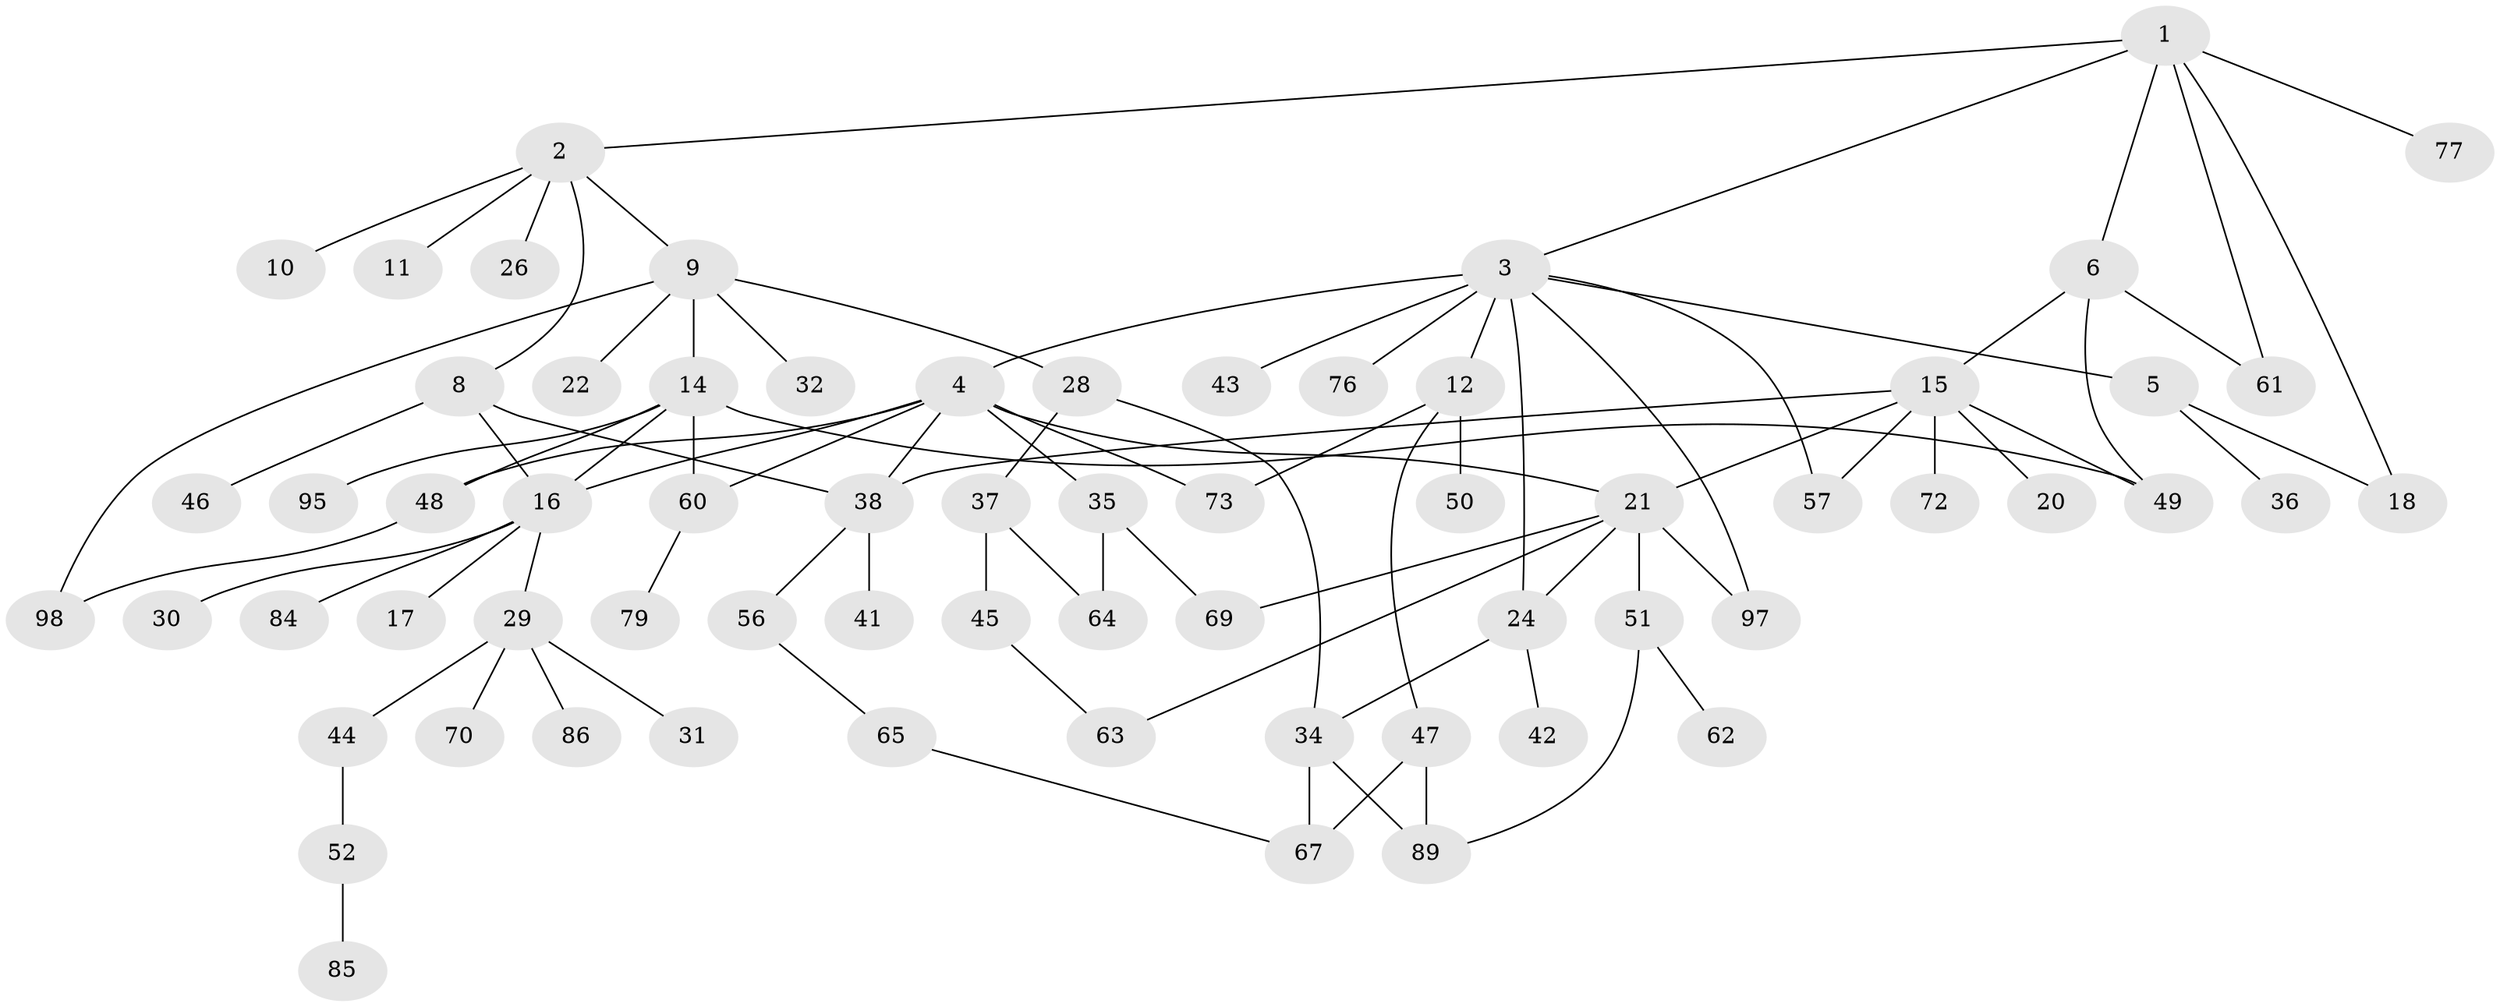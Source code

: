// original degree distribution, {6: 0.05, 4: 0.08, 7: 0.01, 3: 0.22, 2: 0.31, 5: 0.05, 1: 0.28}
// Generated by graph-tools (version 1.1) at 2025/54/02/21/25 11:54:43]
// undirected, 66 vertices, 89 edges
graph export_dot {
graph [start="1"]
  node [color=gray90,style=filled];
  1 [super="+39"];
  2 [super="+7"];
  3 [super="+33"];
  4 [super="+25"];
  5 [super="+23"];
  6;
  8 [super="+78"];
  9 [super="+40"];
  10 [super="+87"];
  11 [super="+75"];
  12 [super="+13"];
  14 [super="+88"];
  15 [super="+53"];
  16 [super="+19"];
  17;
  18;
  20;
  21 [super="+82"];
  22;
  24 [super="+27"];
  26;
  28;
  29 [super="+71"];
  30 [super="+55"];
  31;
  32;
  34 [super="+83"];
  35 [super="+100"];
  36 [super="+81"];
  37 [super="+94"];
  38 [super="+54"];
  41;
  42;
  43;
  44;
  45;
  46 [super="+91"];
  47;
  48 [super="+93"];
  49 [super="+90"];
  50 [super="+58"];
  51 [super="+59"];
  52 [super="+99"];
  56 [super="+68"];
  57;
  60;
  61;
  62 [super="+66"];
  63 [super="+92"];
  64 [super="+74"];
  65;
  67 [super="+80"];
  69;
  70;
  72 [super="+96"];
  73;
  76;
  77;
  79;
  84;
  85;
  86;
  89;
  95;
  97;
  98;
  1 -- 2;
  1 -- 3;
  1 -- 6;
  1 -- 61;
  1 -- 77;
  1 -- 18;
  2 -- 8;
  2 -- 26;
  2 -- 11;
  2 -- 9;
  2 -- 10;
  3 -- 4 [weight=2];
  3 -- 5;
  3 -- 12;
  3 -- 24;
  3 -- 43;
  3 -- 97;
  3 -- 76;
  3 -- 57;
  4 -- 21;
  4 -- 38;
  4 -- 16;
  4 -- 48;
  4 -- 35;
  4 -- 73;
  4 -- 60;
  5 -- 18;
  5 -- 36;
  6 -- 15;
  6 -- 49;
  6 -- 61;
  8 -- 38;
  8 -- 46;
  8 -- 16;
  9 -- 14;
  9 -- 22;
  9 -- 28;
  9 -- 32;
  9 -- 98;
  12 -- 50;
  12 -- 73;
  12 -- 47;
  14 -- 16;
  14 -- 48;
  14 -- 95;
  14 -- 60;
  14 -- 49;
  15 -- 20;
  15 -- 49;
  15 -- 72;
  15 -- 21;
  15 -- 57;
  15 -- 38;
  16 -- 17;
  16 -- 30;
  16 -- 84;
  16 -- 29;
  21 -- 51;
  21 -- 69;
  21 -- 97;
  21 -- 24;
  21 -- 63;
  24 -- 34;
  24 -- 42;
  28 -- 37;
  28 -- 34;
  29 -- 31;
  29 -- 44;
  29 -- 70;
  29 -- 86;
  34 -- 89;
  34 -- 67;
  35 -- 64 [weight=2];
  35 -- 69;
  37 -- 45;
  37 -- 64;
  38 -- 41;
  38 -- 56;
  44 -- 52;
  45 -- 63;
  47 -- 89;
  47 -- 67;
  48 -- 98;
  51 -- 89;
  51 -- 62;
  52 -- 85;
  56 -- 65;
  60 -- 79;
  65 -- 67;
}
